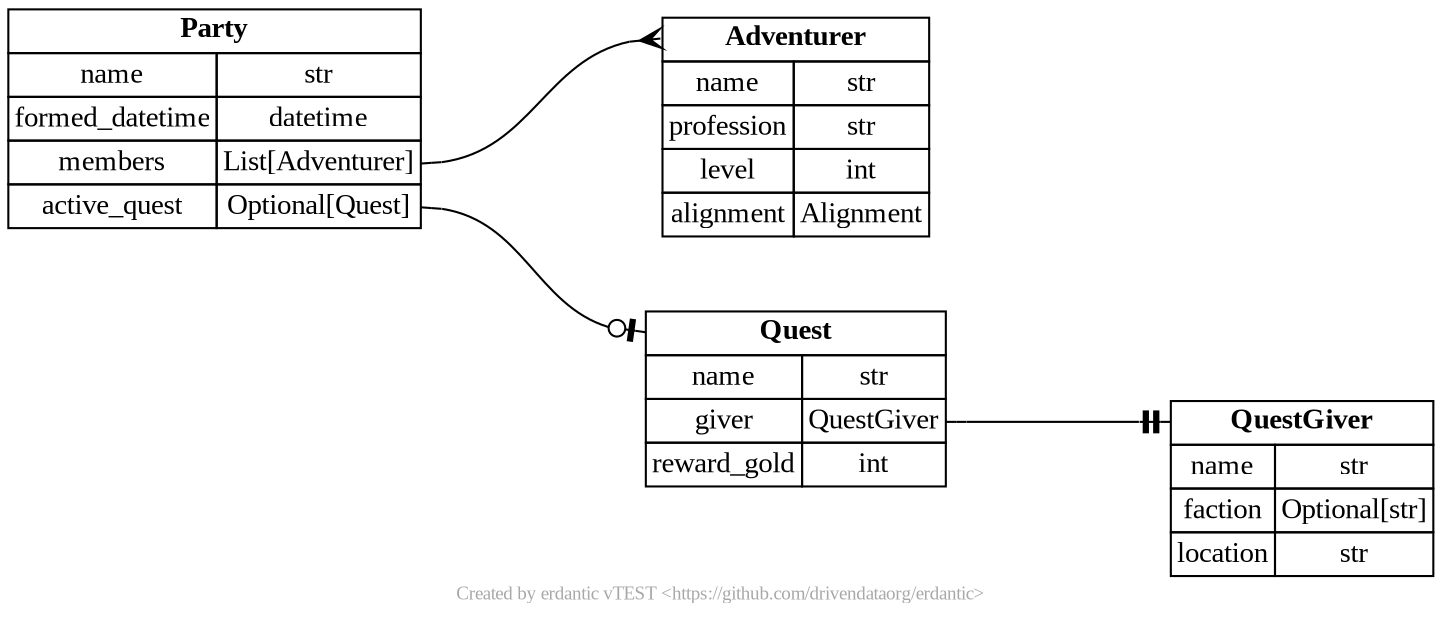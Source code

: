 digraph "Entity Relationship Diagram" {
	graph [fontcolor=gray66,
		fontname="Times New Roman,Times,Liberation Serif,serif",
		fontsize=9,
		label="Created by erdantic vTEST <https://github.com/drivendataorg/erdantic>",
		nodesep=0.5,
		rankdir=LR,
		ranksep=1.5
	];
	node [fontname="Times New Roman,Times,Liberation Serif,serif",
		fontsize=14,
		label="\N",
		shape=plain
	];
	edge [dir=both];
	"erdantic.examples.dataclasses.Adventurer"	[label=<<table border="0" cellborder="1" cellspacing="0"><tr><td port="_root" colspan="2"><b>Adventurer</b></td></tr><tr><td>name</td><td port="name">str</td></tr><tr><td>profession</td><td port="profession">str</td></tr><tr><td>level</td><td port="level">int</td></tr><tr><td>alignment</td><td port="alignment">Alignment</td></tr></table>>,
		tooltip="erdantic.examples.dataclasses.Adventurer&#xA;&#xA;A person often late for dinner but with a tale or two to tell.&#xA;&#xA;Attributes:&#\
xA;    name (str): Name of this adventurer&#xA;    profession (str): Profession of this adventurer&#xA;    level (int): Level of \
this adventurer&#xA;    alignment (Alignment): Alignment of this adventurer&#xA;"];
	"erdantic.examples.dataclasses.Party"	[label=<<table border="0" cellborder="1" cellspacing="0"><tr><td port="_root" colspan="2"><b>Party</b></td></tr><tr><td>name</td><td port="name">str</td></tr><tr><td>formed_datetime</td><td port="formed_datetime">datetime</td></tr><tr><td>members</td><td port="members">List[Adventurer]</td></tr><tr><td>active_quest</td><td port="active_quest">Optional[Quest]</td></tr></table>>,
		tooltip="erdantic.examples.dataclasses.Party&#xA;&#xA;A group of adventurers finding themselves doing and saying things altogether unexpected.&#\
xA;&#xA;Attributes:&#xA;    name (str): Name that party is known by&#xA;    formed_datetime (datetime): Timestamp of when the party \
was formed&#xA;    members (List[Adventurer]): Adventurers that belong to this party&#xA;    active_quest (Optional[Quest]): Current \
quest that party is actively tackling&#xA;"];
	"erdantic.examples.dataclasses.Party":members:e -> "erdantic.examples.dataclasses.Adventurer":_root:w	[arrowhead=crownone,
		arrowtail=nonenone];
	"erdantic.examples.dataclasses.Quest"	[label=<<table border="0" cellborder="1" cellspacing="0"><tr><td port="_root" colspan="2"><b>Quest</b></td></tr><tr><td>name</td><td port="name">str</td></tr><tr><td>giver</td><td port="giver">QuestGiver</td></tr><tr><td>reward_gold</td><td port="reward_gold">int</td></tr></table>>,
		tooltip="erdantic.examples.dataclasses.Quest&#xA;&#xA;A task to complete, with some monetary reward.&#xA;&#xA;Attributes:&#xA;    name (str): \
Name by which this quest is referred to&#xA;    giver (QuestGiver): Person who offered the quest&#xA;    reward_gold (int): Amount \
of gold to be rewarded for quest completion&#xA;"];
	"erdantic.examples.dataclasses.Party":active_quest:e -> "erdantic.examples.dataclasses.Quest":_root:w	[arrowhead=noneteeodot,
		arrowtail=nonenone];
	"erdantic.examples.dataclasses.QuestGiver"	[label=<<table border="0" cellborder="1" cellspacing="0"><tr><td port="_root" colspan="2"><b>QuestGiver</b></td></tr><tr><td>name</td><td port="name">str</td></tr><tr><td>faction</td><td port="faction">Optional[str]</td></tr><tr><td>location</td><td port="location">str</td></tr></table>>,
		tooltip="erdantic.examples.dataclasses.QuestGiver&#xA;&#xA;A person who offers a task that needs completing.&#xA;&#xA;Attributes:&#xA;    \
name (str): Name of this quest giver&#xA;    faction (str): Faction that this quest giver belongs to&#xA;    location (str): Location \
this quest giver can be found&#xA;"];
	"erdantic.examples.dataclasses.Quest":giver:e -> "erdantic.examples.dataclasses.QuestGiver":_root:w	[arrowhead=noneteetee,
		arrowtail=nonenone];
}
